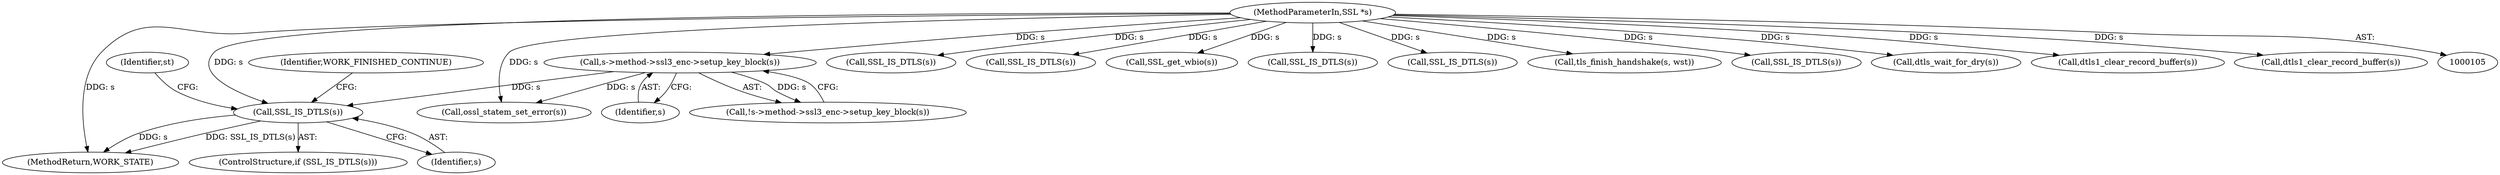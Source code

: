 digraph "0_openssl_f5c7f5dfbaf0d2f7d946d0fe86f08e6bcb36ed0d_3@pointer" {
"1000210" [label="(Call,SSL_IS_DTLS(s))"];
"1000202" [label="(Call,s->method->ssl3_enc->setup_key_block(s))"];
"1000106" [label="(MethodParameterIn,SSL *s)"];
"1000140" [label="(Call,SSL_IS_DTLS(s))"];
"1000153" [label="(Call,SSL_IS_DTLS(s))"];
"1000168" [label="(Call,SSL_get_wbio(s))"];
"1000203" [label="(Identifier,s)"];
"1000177" [label="(Call,SSL_IS_DTLS(s))"];
"1000219" [label="(Identifier,WORK_FINISHED_CONTINUE)"];
"1000209" [label="(ControlStructure,if (SSL_IS_DTLS(s)))"];
"1000106" [label="(MethodParameterIn,SSL *s)"];
"1000165" [label="(Call,SSL_IS_DTLS(s))"];
"1000222" [label="(Call,tls_finish_handshake(s, wst))"];
"1000229" [label="(MethodReturn,WORK_STATE)"];
"1000202" [label="(Call,s->method->ssl3_enc->setup_key_block(s))"];
"1000211" [label="(Identifier,s)"];
"1000128" [label="(Call,SSL_IS_DTLS(s))"];
"1000201" [label="(Call,!s->method->ssl3_enc->setup_key_block(s))"];
"1000171" [label="(Call,dtls_wait_for_dry(s))"];
"1000130" [label="(Call,dtls1_clear_record_buffer(s))"];
"1000143" [label="(Call,dtls1_clear_record_buffer(s))"];
"1000205" [label="(Call,ossl_statem_set_error(s))"];
"1000210" [label="(Call,SSL_IS_DTLS(s))"];
"1000215" [label="(Identifier,st)"];
"1000210" -> "1000209"  [label="AST: "];
"1000210" -> "1000211"  [label="CFG: "];
"1000211" -> "1000210"  [label="AST: "];
"1000215" -> "1000210"  [label="CFG: "];
"1000219" -> "1000210"  [label="CFG: "];
"1000210" -> "1000229"  [label="DDG: SSL_IS_DTLS(s)"];
"1000210" -> "1000229"  [label="DDG: s"];
"1000202" -> "1000210"  [label="DDG: s"];
"1000106" -> "1000210"  [label="DDG: s"];
"1000202" -> "1000201"  [label="AST: "];
"1000202" -> "1000203"  [label="CFG: "];
"1000203" -> "1000202"  [label="AST: "];
"1000201" -> "1000202"  [label="CFG: "];
"1000202" -> "1000201"  [label="DDG: s"];
"1000106" -> "1000202"  [label="DDG: s"];
"1000202" -> "1000205"  [label="DDG: s"];
"1000106" -> "1000105"  [label="AST: "];
"1000106" -> "1000229"  [label="DDG: s"];
"1000106" -> "1000128"  [label="DDG: s"];
"1000106" -> "1000130"  [label="DDG: s"];
"1000106" -> "1000140"  [label="DDG: s"];
"1000106" -> "1000143"  [label="DDG: s"];
"1000106" -> "1000153"  [label="DDG: s"];
"1000106" -> "1000165"  [label="DDG: s"];
"1000106" -> "1000168"  [label="DDG: s"];
"1000106" -> "1000171"  [label="DDG: s"];
"1000106" -> "1000177"  [label="DDG: s"];
"1000106" -> "1000205"  [label="DDG: s"];
"1000106" -> "1000222"  [label="DDG: s"];
}
